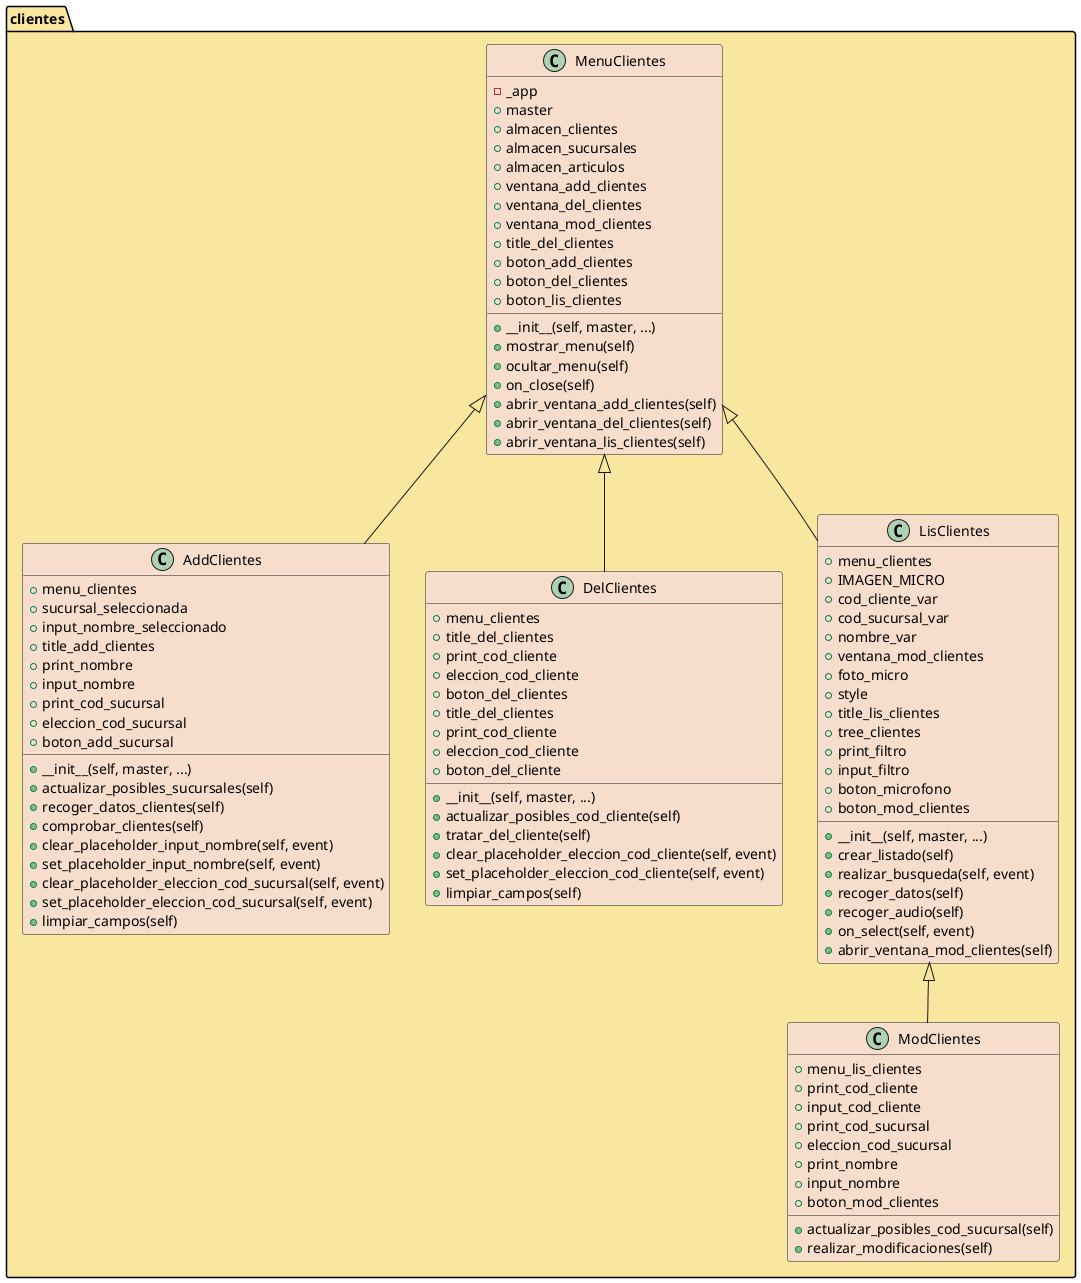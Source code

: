@startuml clientes

package clientes <<Folder>> #F9E79F {
    MenuClientes <|-- AddClientes
    MenuClientes <|-- DelClientes
    MenuClientes <|-- LisClientes
    LisClientes <|-- ModClientes

    together {
  class AddClientes
  class DelClientes
  class LisClientes
}

    class MenuClientes #F6DDCC{
        - _app
        + master    
        + almacen_clientes
        + almacen_sucursales
        + almacen_articulos
        + ventana_add_clientes
        + ventana_del_clientes
        + ventana_mod_clientes
        + title_del_clientes
        + boton_add_clientes
        + boton_del_clientes
        + boton_lis_clientes
        + __init__(self, master, ...)
        + mostrar_menu(self)
        + ocultar_menu(self)
        + on_close(self)
        + abrir_ventana_add_clientes(self)
        + abrir_ventana_del_clientes(self)
        + abrir_ventana_lis_clientes(self)
}

    class AddClientes #F6DDCC{
        + menu_clientes
        + sucursal_seleccionada
        + input_nombre_seleccionado
        + title_add_clientes
        + print_nombre
        + input_nombre
        + print_cod_sucursal
        + eleccion_cod_sucursal
        + boton_add_sucursal
        + __init__(self, master, ...)
        + actualizar_posibles_sucursales(self)
        + recoger_datos_clientes(self)
        + comprobar_clientes(self)
        + clear_placeholder_input_nombre(self, event)
        + set_placeholder_input_nombre(self, event)
        + clear_placeholder_eleccion_cod_sucursal(self, event)
        + set_placeholder_eleccion_cod_sucursal(self, event)
        + limpiar_campos(self)
}

    class DelClientes #F6DDCC{
        + menu_clientes
        + title_del_clientes
        + print_cod_cliente
        + eleccion_cod_cliente
        + boton_del_clientes
        + title_del_clientes
        + print_cod_cliente
        + eleccion_cod_cliente
        + boton_del_cliente
        + __init__(self, master, ...)
        + actualizar_posibles_cod_cliente(self)
        + tratar_del_cliente(self)
        + clear_placeholder_eleccion_cod_cliente(self, event)
        + set_placeholder_eleccion_cod_cliente(self, event)
        + limpiar_campos(self)
}

    class LisClientes #F6DDCC{
        + menu_clientes
        + IMAGEN_MICRO
        + cod_cliente_var
        + cod_sucursal_var
        + nombre_var
        + ventana_mod_clientes
        + foto_micro
        + style
        + title_lis_clientes
        + tree_clientes
        + print_filtro
        + input_filtro
        + boton_microfono
        + boton_mod_clientes
        + __init__(self, master, ...)
        + crear_listado(self)
        + realizar_busqueda(self, event)
        + recoger_datos(self)
        + recoger_audio(self)
        + on_select(self, event)
        + abrir_ventana_mod_clientes(self)
}

    class ModClientes #F6DDCC{
        + menu_lis_clientes
        + print_cod_cliente
        + input_cod_cliente
        + print_cod_sucursal
        + eleccion_cod_sucursal
        + print_nombre
        + input_nombre
        + boton_mod_clientes
        + actualizar_posibles_cod_sucursal(self)
        + realizar_modificaciones(self)
}
}

@enduml